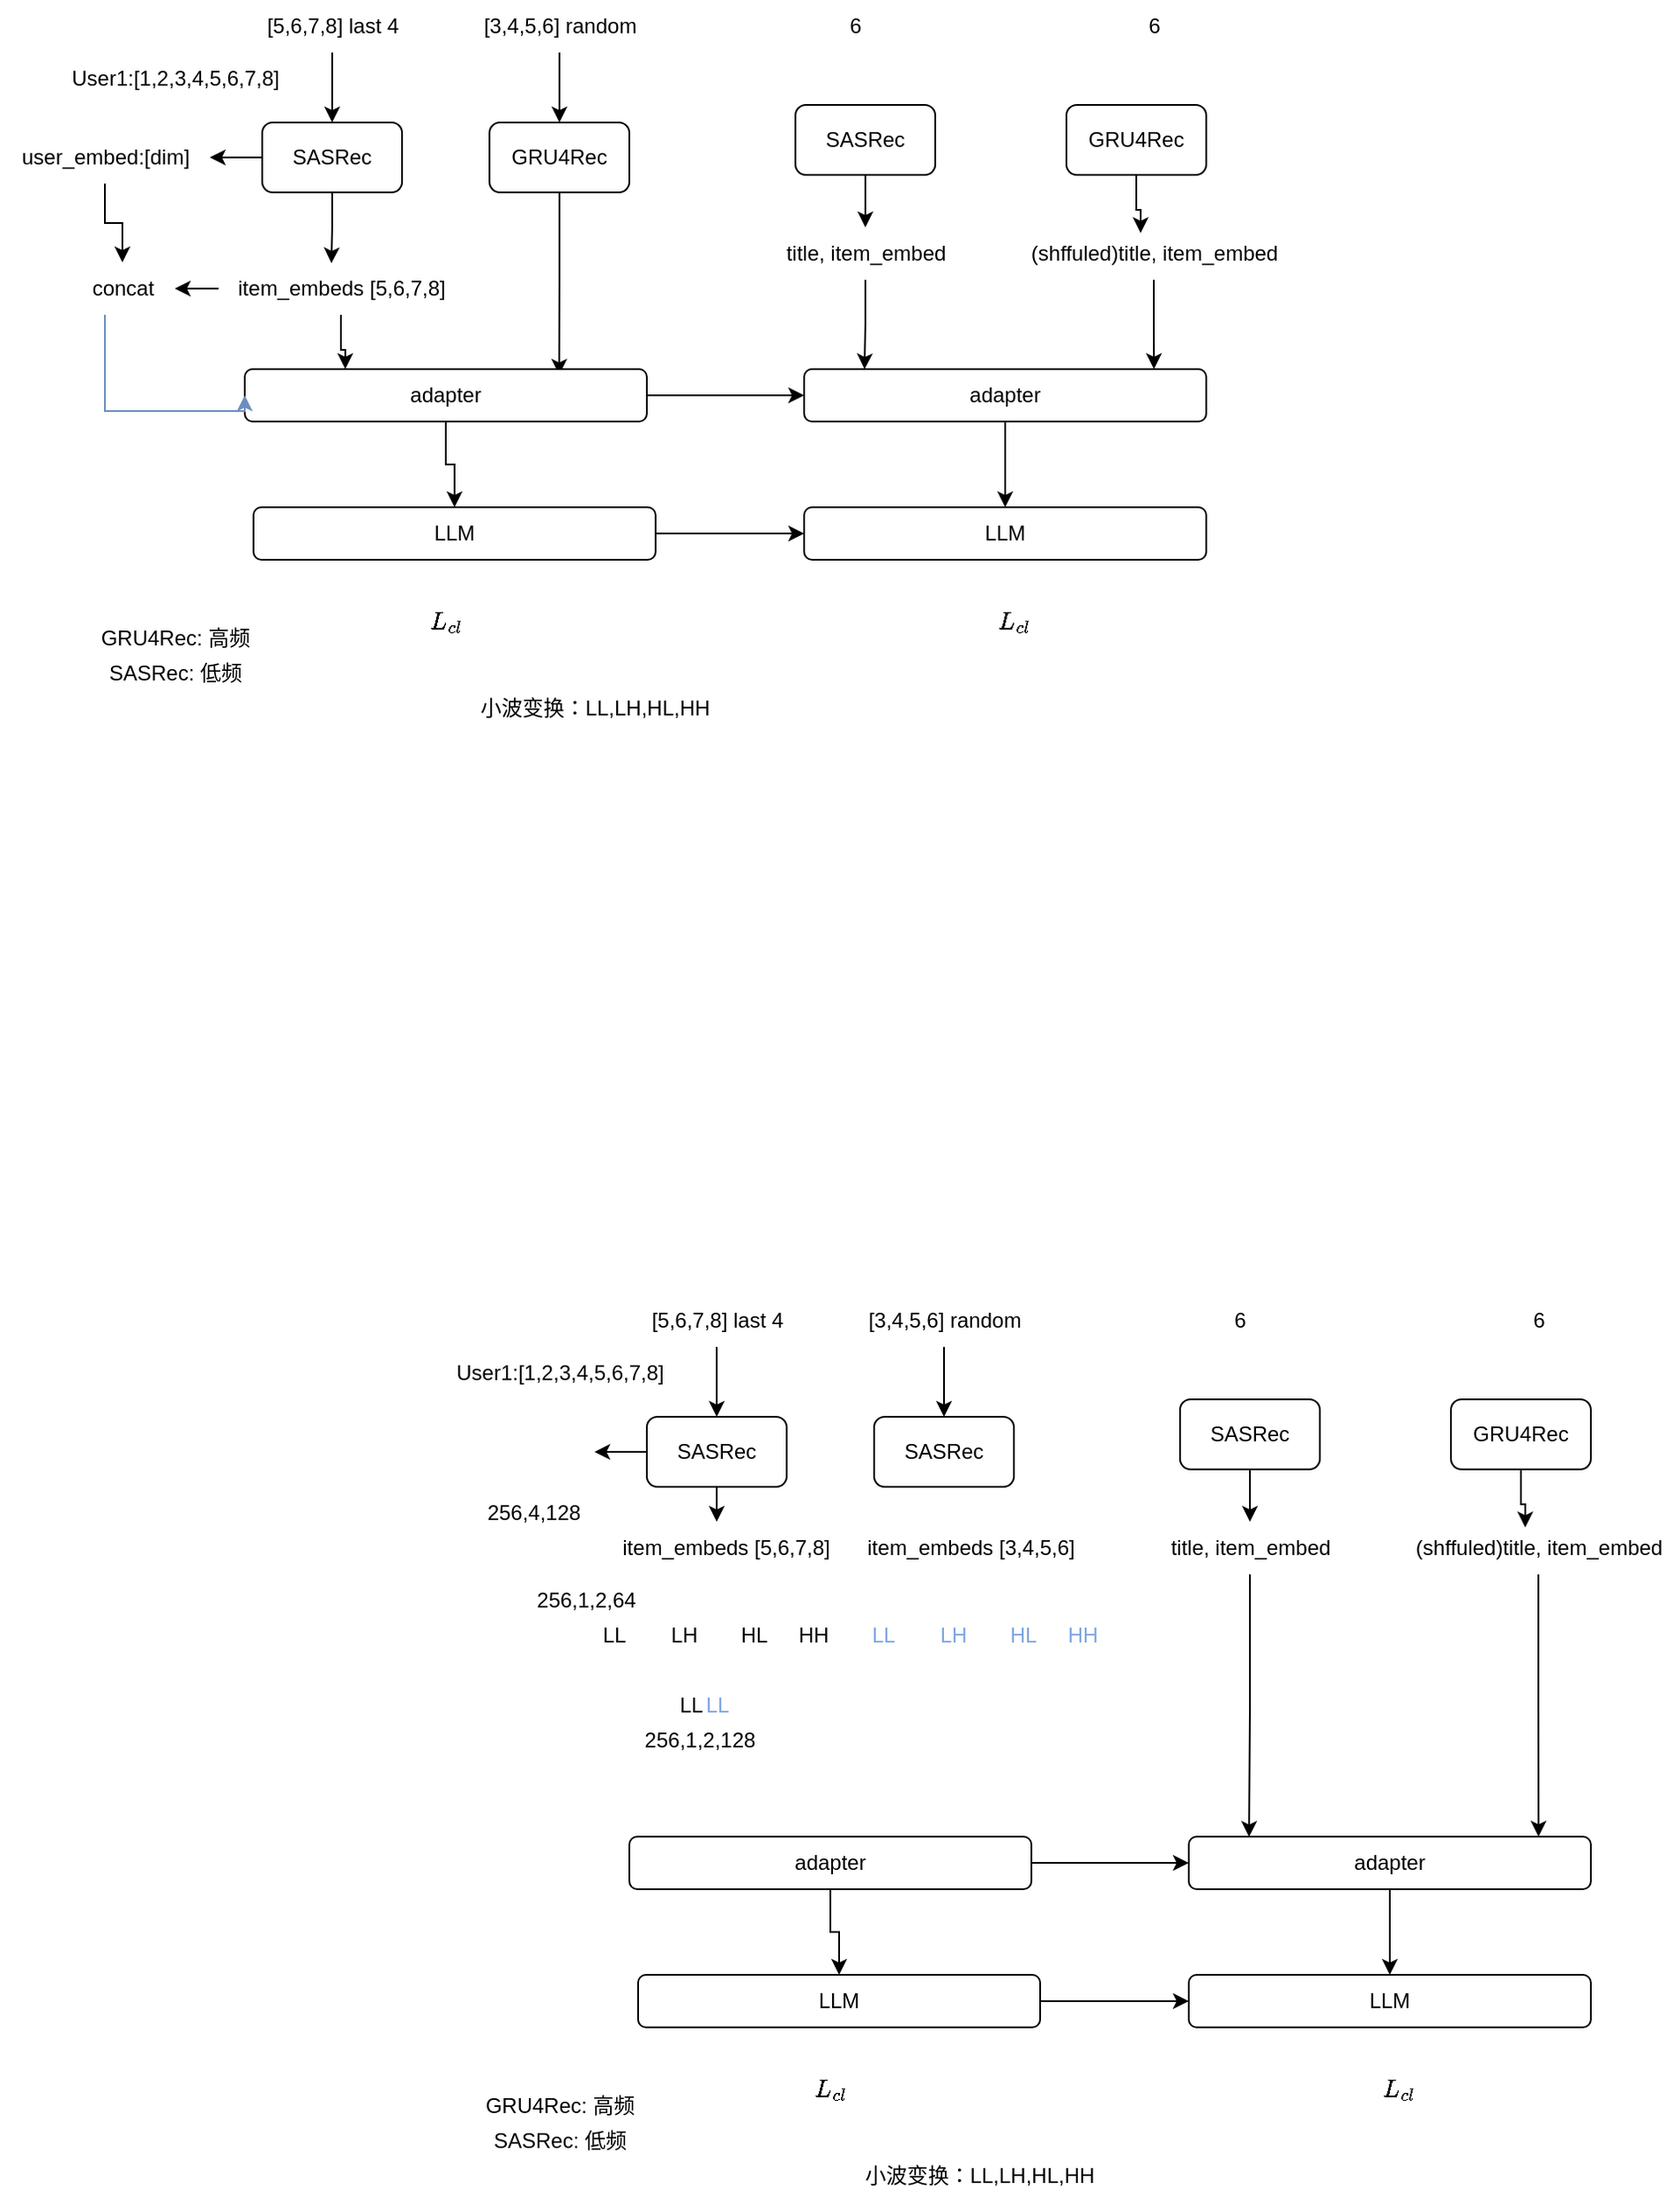 <mxfile version="28.2.1">
  <diagram name="第 1 页" id="93aCTpJLAL_9xejAEjMj">
    <mxGraphModel dx="1500" dy="463" grid="1" gridSize="10" guides="1" tooltips="1" connect="1" arrows="1" fold="1" page="1" pageScale="1" pageWidth="827" pageHeight="1169" math="1" shadow="0">
      <root>
        <mxCell id="0" />
        <mxCell id="1" parent="0" />
        <mxCell id="J960qSndon-mCkZW82JH-14" value="" style="edgeStyle=orthogonalEdgeStyle;rounded=0;orthogonalLoop=1;jettySize=auto;html=1;entryX=0.461;entryY=0.015;entryDx=0;entryDy=0;entryPerimeter=0;" edge="1" parent="1" source="J960qSndon-mCkZW82JH-1" target="J960qSndon-mCkZW82JH-20">
          <mxGeometry relative="1" as="geometry" />
        </mxCell>
        <mxCell id="J960qSndon-mCkZW82JH-19" style="edgeStyle=orthogonalEdgeStyle;rounded=0;orthogonalLoop=1;jettySize=auto;html=1;exitX=0;exitY=0.5;exitDx=0;exitDy=0;" edge="1" parent="1" source="J960qSndon-mCkZW82JH-1" target="J960qSndon-mCkZW82JH-18">
          <mxGeometry relative="1" as="geometry" />
        </mxCell>
        <mxCell id="J960qSndon-mCkZW82JH-1" value="SASRec" style="rounded=1;whiteSpace=wrap;html=1;" vertex="1" parent="1">
          <mxGeometry x="90" y="120" width="80" height="40" as="geometry" />
        </mxCell>
        <mxCell id="J960qSndon-mCkZW82JH-15" value="" style="edgeStyle=orthogonalEdgeStyle;rounded=0;orthogonalLoop=1;jettySize=auto;html=1;entryX=0.782;entryY=0.107;entryDx=0;entryDy=0;entryPerimeter=0;" edge="1" parent="1" source="J960qSndon-mCkZW82JH-2" target="J960qSndon-mCkZW82JH-13">
          <mxGeometry relative="1" as="geometry" />
        </mxCell>
        <mxCell id="J960qSndon-mCkZW82JH-2" value="GRU4Rec" style="rounded=1;whiteSpace=wrap;html=1;" vertex="1" parent="1">
          <mxGeometry x="220" y="120" width="80" height="40" as="geometry" />
        </mxCell>
        <mxCell id="J960qSndon-mCkZW82JH-6" value="User1:[1,2,3,4,5,6,7,8]" style="text;html=1;align=center;verticalAlign=middle;resizable=0;points=[];autosize=1;strokeColor=none;fillColor=none;" vertex="1" parent="1">
          <mxGeometry x="-30" y="80" width="140" height="30" as="geometry" />
        </mxCell>
        <mxCell id="J960qSndon-mCkZW82JH-11" value="" style="edgeStyle=orthogonalEdgeStyle;rounded=0;orthogonalLoop=1;jettySize=auto;html=1;" edge="1" parent="1" source="J960qSndon-mCkZW82JH-7" target="J960qSndon-mCkZW82JH-1">
          <mxGeometry relative="1" as="geometry" />
        </mxCell>
        <mxCell id="J960qSndon-mCkZW82JH-7" value="[5,6,7,8] last 4" style="text;html=1;align=center;verticalAlign=middle;resizable=0;points=[];autosize=1;strokeColor=none;fillColor=none;" vertex="1" parent="1">
          <mxGeometry x="80" y="50" width="100" height="30" as="geometry" />
        </mxCell>
        <mxCell id="J960qSndon-mCkZW82JH-12" value="" style="edgeStyle=orthogonalEdgeStyle;rounded=0;orthogonalLoop=1;jettySize=auto;html=1;" edge="1" parent="1" source="J960qSndon-mCkZW82JH-8" target="J960qSndon-mCkZW82JH-2">
          <mxGeometry relative="1" as="geometry" />
        </mxCell>
        <mxCell id="J960qSndon-mCkZW82JH-8" value="[3,4,5,6] random" style="text;html=1;align=center;verticalAlign=middle;resizable=0;points=[];autosize=1;strokeColor=none;fillColor=none;" vertex="1" parent="1">
          <mxGeometry x="205" y="50" width="110" height="30" as="geometry" />
        </mxCell>
        <mxCell id="J960qSndon-mCkZW82JH-35" value="" style="edgeStyle=orthogonalEdgeStyle;rounded=0;orthogonalLoop=1;jettySize=auto;html=1;" edge="1" parent="1" source="J960qSndon-mCkZW82JH-13" target="J960qSndon-mCkZW82JH-34">
          <mxGeometry relative="1" as="geometry" />
        </mxCell>
        <mxCell id="J960qSndon-mCkZW82JH-39" style="edgeStyle=orthogonalEdgeStyle;rounded=0;orthogonalLoop=1;jettySize=auto;html=1;exitX=1;exitY=0.5;exitDx=0;exitDy=0;entryX=0;entryY=0.5;entryDx=0;entryDy=0;" edge="1" parent="1" source="J960qSndon-mCkZW82JH-13" target="J960qSndon-mCkZW82JH-38">
          <mxGeometry relative="1" as="geometry" />
        </mxCell>
        <mxCell id="J960qSndon-mCkZW82JH-13" value="adapter" style="rounded=1;whiteSpace=wrap;html=1;" vertex="1" parent="1">
          <mxGeometry x="80" y="261" width="230" height="30" as="geometry" />
        </mxCell>
        <mxCell id="J960qSndon-mCkZW82JH-16" value="$$L_{cl}$$" style="text;html=1;align=center;verticalAlign=middle;resizable=0;points=[];autosize=1;strokeColor=none;fillColor=none;" vertex="1" parent="1">
          <mxGeometry x="155" y="390" width="80" height="30" as="geometry" />
        </mxCell>
        <mxCell id="J960qSndon-mCkZW82JH-23" value="" style="edgeStyle=orthogonalEdgeStyle;rounded=0;orthogonalLoop=1;jettySize=auto;html=1;" edge="1" parent="1" source="J960qSndon-mCkZW82JH-18" target="J960qSndon-mCkZW82JH-22">
          <mxGeometry relative="1" as="geometry" />
        </mxCell>
        <mxCell id="J960qSndon-mCkZW82JH-18" value="user_embed:[dim]" style="text;html=1;align=center;verticalAlign=middle;resizable=0;points=[];autosize=1;strokeColor=none;fillColor=none;" vertex="1" parent="1">
          <mxGeometry x="-60" y="125" width="120" height="30" as="geometry" />
        </mxCell>
        <mxCell id="J960qSndon-mCkZW82JH-21" value="" style="edgeStyle=orthogonalEdgeStyle;rounded=0;orthogonalLoop=1;jettySize=auto;html=1;entryX=0.25;entryY=0;entryDx=0;entryDy=0;" edge="1" parent="1" source="J960qSndon-mCkZW82JH-20" target="J960qSndon-mCkZW82JH-13">
          <mxGeometry relative="1" as="geometry" />
        </mxCell>
        <mxCell id="J960qSndon-mCkZW82JH-24" value="" style="edgeStyle=orthogonalEdgeStyle;rounded=0;orthogonalLoop=1;jettySize=auto;html=1;" edge="1" parent="1" source="J960qSndon-mCkZW82JH-20" target="J960qSndon-mCkZW82JH-22">
          <mxGeometry relative="1" as="geometry" />
        </mxCell>
        <mxCell id="J960qSndon-mCkZW82JH-20" value="item_embeds [5,6,7,8]" style="text;html=1;align=center;verticalAlign=middle;resizable=0;points=[];autosize=1;strokeColor=none;fillColor=none;" vertex="1" parent="1">
          <mxGeometry x="65" y="200" width="140" height="30" as="geometry" />
        </mxCell>
        <mxCell id="J960qSndon-mCkZW82JH-22" value="concat" style="text;html=1;align=center;verticalAlign=middle;resizable=0;points=[];autosize=1;strokeColor=none;fillColor=none;" vertex="1" parent="1">
          <mxGeometry x="-20" y="200" width="60" height="30" as="geometry" />
        </mxCell>
        <mxCell id="J960qSndon-mCkZW82JH-26" value="" style="edgeStyle=orthogonalEdgeStyle;rounded=0;orthogonalLoop=1;jettySize=auto;html=1;entryX=0;entryY=0.5;entryDx=0;entryDy=0;fillColor=#dae8fc;strokeColor=#6c8ebf;" edge="1" parent="1" source="J960qSndon-mCkZW82JH-22" target="J960qSndon-mCkZW82JH-13">
          <mxGeometry relative="1" as="geometry">
            <mxPoint x="20" y="290" as="sourcePoint" />
            <mxPoint x="30" y="335" as="targetPoint" />
            <Array as="points">
              <mxPoint y="285" />
            </Array>
          </mxGeometry>
        </mxCell>
        <mxCell id="J960qSndon-mCkZW82JH-37" style="edgeStyle=orthogonalEdgeStyle;rounded=0;orthogonalLoop=1;jettySize=auto;html=1;exitX=1;exitY=0.5;exitDx=0;exitDy=0;entryX=0;entryY=0.5;entryDx=0;entryDy=0;" edge="1" parent="1" source="J960qSndon-mCkZW82JH-34" target="J960qSndon-mCkZW82JH-36">
          <mxGeometry relative="1" as="geometry" />
        </mxCell>
        <mxCell id="J960qSndon-mCkZW82JH-34" value="LLM" style="rounded=1;whiteSpace=wrap;html=1;" vertex="1" parent="1">
          <mxGeometry x="85" y="340" width="230" height="30" as="geometry" />
        </mxCell>
        <mxCell id="J960qSndon-mCkZW82JH-36" value="LLM" style="rounded=1;whiteSpace=wrap;html=1;" vertex="1" parent="1">
          <mxGeometry x="400" y="340" width="230" height="30" as="geometry" />
        </mxCell>
        <mxCell id="J960qSndon-mCkZW82JH-53" value="" style="edgeStyle=orthogonalEdgeStyle;rounded=0;orthogonalLoop=1;jettySize=auto;html=1;" edge="1" parent="1" source="J960qSndon-mCkZW82JH-38" target="J960qSndon-mCkZW82JH-36">
          <mxGeometry relative="1" as="geometry" />
        </mxCell>
        <mxCell id="J960qSndon-mCkZW82JH-38" value="adapter" style="rounded=1;whiteSpace=wrap;html=1;" vertex="1" parent="1">
          <mxGeometry x="400" y="261" width="230" height="30" as="geometry" />
        </mxCell>
        <mxCell id="J960qSndon-mCkZW82JH-43" style="edgeStyle=orthogonalEdgeStyle;rounded=0;orthogonalLoop=1;jettySize=auto;html=1;exitX=0.5;exitY=1;exitDx=0;exitDy=0;" edge="1" parent="1" source="J960qSndon-mCkZW82JH-40" target="J960qSndon-mCkZW82JH-42">
          <mxGeometry relative="1" as="geometry" />
        </mxCell>
        <mxCell id="J960qSndon-mCkZW82JH-40" value="SASRec" style="rounded=1;whiteSpace=wrap;html=1;" vertex="1" parent="1">
          <mxGeometry x="395" y="110" width="80" height="40" as="geometry" />
        </mxCell>
        <mxCell id="J960qSndon-mCkZW82JH-41" value="GRU4Rec" style="rounded=1;whiteSpace=wrap;html=1;" vertex="1" parent="1">
          <mxGeometry x="550" y="110" width="80" height="40" as="geometry" />
        </mxCell>
        <mxCell id="J960qSndon-mCkZW82JH-51" value="" style="edgeStyle=orthogonalEdgeStyle;rounded=0;orthogonalLoop=1;jettySize=auto;html=1;entryX=0.15;entryY=0.003;entryDx=0;entryDy=0;entryPerimeter=0;" edge="1" parent="1" source="J960qSndon-mCkZW82JH-42" target="J960qSndon-mCkZW82JH-38">
          <mxGeometry relative="1" as="geometry" />
        </mxCell>
        <mxCell id="J960qSndon-mCkZW82JH-42" value="title, item_embed" style="text;html=1;align=center;verticalAlign=middle;resizable=0;points=[];autosize=1;strokeColor=none;fillColor=none;" vertex="1" parent="1">
          <mxGeometry x="380" y="180" width="110" height="30" as="geometry" />
        </mxCell>
        <mxCell id="J960qSndon-mCkZW82JH-52" value="" style="edgeStyle=orthogonalEdgeStyle;rounded=0;orthogonalLoop=1;jettySize=auto;html=1;entryX=0.87;entryY=0;entryDx=0;entryDy=0;entryPerimeter=0;" edge="1" parent="1" source="J960qSndon-mCkZW82JH-44" target="J960qSndon-mCkZW82JH-38">
          <mxGeometry relative="1" as="geometry" />
        </mxCell>
        <mxCell id="J960qSndon-mCkZW82JH-44" value="(shffuled)title, item_embed" style="text;html=1;align=center;verticalAlign=middle;resizable=0;points=[];autosize=1;strokeColor=none;fillColor=none;" vertex="1" parent="1">
          <mxGeometry x="520" y="180" width="160" height="30" as="geometry" />
        </mxCell>
        <mxCell id="J960qSndon-mCkZW82JH-45" style="edgeStyle=orthogonalEdgeStyle;rounded=0;orthogonalLoop=1;jettySize=auto;html=1;entryX=0.453;entryY=0.107;entryDx=0;entryDy=0;entryPerimeter=0;" edge="1" parent="1" source="J960qSndon-mCkZW82JH-41" target="J960qSndon-mCkZW82JH-44">
          <mxGeometry relative="1" as="geometry" />
        </mxCell>
        <mxCell id="J960qSndon-mCkZW82JH-47" value="6" style="text;html=1;align=center;verticalAlign=middle;resizable=0;points=[];autosize=1;strokeColor=none;fillColor=none;" vertex="1" parent="1">
          <mxGeometry x="414" y="50" width="30" height="30" as="geometry" />
        </mxCell>
        <mxCell id="J960qSndon-mCkZW82JH-48" value="6" style="text;html=1;align=center;verticalAlign=middle;resizable=0;points=[];autosize=1;strokeColor=none;fillColor=none;" vertex="1" parent="1">
          <mxGeometry x="585" y="50" width="30" height="30" as="geometry" />
        </mxCell>
        <mxCell id="J960qSndon-mCkZW82JH-54" value="$$L_{cl}$$" style="text;html=1;align=center;verticalAlign=middle;resizable=0;points=[];autosize=1;strokeColor=none;fillColor=none;" vertex="1" parent="1">
          <mxGeometry x="480" y="390" width="80" height="30" as="geometry" />
        </mxCell>
        <mxCell id="J960qSndon-mCkZW82JH-56" value="GRU4Rec: 高频" style="text;html=1;align=center;verticalAlign=middle;resizable=0;points=[];autosize=1;strokeColor=none;fillColor=none;" vertex="1" parent="1">
          <mxGeometry x="-15" y="400" width="110" height="30" as="geometry" />
        </mxCell>
        <mxCell id="J960qSndon-mCkZW82JH-57" value="SASRec: 低频" style="text;html=1;align=center;verticalAlign=middle;resizable=0;points=[];autosize=1;strokeColor=none;fillColor=none;" vertex="1" parent="1">
          <mxGeometry x="-10" y="420" width="100" height="30" as="geometry" />
        </mxCell>
        <mxCell id="J960qSndon-mCkZW82JH-60" value="小波变换：LL,LH,HL,HH" style="text;html=1;align=center;verticalAlign=middle;resizable=0;points=[];autosize=1;strokeColor=none;fillColor=none;" vertex="1" parent="1">
          <mxGeometry x="205" y="440" width="150" height="30" as="geometry" />
        </mxCell>
        <mxCell id="J960qSndon-mCkZW82JH-61" value="" style="edgeStyle=orthogonalEdgeStyle;rounded=0;orthogonalLoop=1;jettySize=auto;html=1;entryX=0.461;entryY=0.015;entryDx=0;entryDy=0;entryPerimeter=0;" edge="1" parent="1" source="J960qSndon-mCkZW82JH-63" target="J960qSndon-mCkZW82JH-79">
          <mxGeometry relative="1" as="geometry" />
        </mxCell>
        <mxCell id="J960qSndon-mCkZW82JH-62" style="edgeStyle=orthogonalEdgeStyle;rounded=0;orthogonalLoop=1;jettySize=auto;html=1;exitX=0;exitY=0.5;exitDx=0;exitDy=0;" edge="1" parent="1" source="J960qSndon-mCkZW82JH-63">
          <mxGeometry relative="1" as="geometry">
            <mxPoint x="280" y="880.034" as="targetPoint" />
          </mxGeometry>
        </mxCell>
        <mxCell id="J960qSndon-mCkZW82JH-63" value="SASRec" style="rounded=1;whiteSpace=wrap;html=1;" vertex="1" parent="1">
          <mxGeometry x="310" y="860" width="80" height="40" as="geometry" />
        </mxCell>
        <mxCell id="J960qSndon-mCkZW82JH-65" value="SASRec" style="rounded=1;whiteSpace=wrap;html=1;" vertex="1" parent="1">
          <mxGeometry x="440" y="860" width="80" height="40" as="geometry" />
        </mxCell>
        <mxCell id="J960qSndon-mCkZW82JH-66" value="User1:[1,2,3,4,5,6,7,8]" style="text;html=1;align=center;verticalAlign=middle;resizable=0;points=[];autosize=1;strokeColor=none;fillColor=none;" vertex="1" parent="1">
          <mxGeometry x="190" y="820" width="140" height="30" as="geometry" />
        </mxCell>
        <mxCell id="J960qSndon-mCkZW82JH-67" value="" style="edgeStyle=orthogonalEdgeStyle;rounded=0;orthogonalLoop=1;jettySize=auto;html=1;" edge="1" parent="1" source="J960qSndon-mCkZW82JH-68" target="J960qSndon-mCkZW82JH-63">
          <mxGeometry relative="1" as="geometry" />
        </mxCell>
        <mxCell id="J960qSndon-mCkZW82JH-68" value="[5,6,7,8] last 4" style="text;html=1;align=center;verticalAlign=middle;resizable=0;points=[];autosize=1;strokeColor=none;fillColor=none;" vertex="1" parent="1">
          <mxGeometry x="300" y="790" width="100" height="30" as="geometry" />
        </mxCell>
        <mxCell id="J960qSndon-mCkZW82JH-69" value="" style="edgeStyle=orthogonalEdgeStyle;rounded=0;orthogonalLoop=1;jettySize=auto;html=1;" edge="1" parent="1" source="J960qSndon-mCkZW82JH-70" target="J960qSndon-mCkZW82JH-65">
          <mxGeometry relative="1" as="geometry" />
        </mxCell>
        <mxCell id="J960qSndon-mCkZW82JH-70" value="[3,4,5,6] random" style="text;html=1;align=center;verticalAlign=middle;resizable=0;points=[];autosize=1;strokeColor=none;fillColor=none;" vertex="1" parent="1">
          <mxGeometry x="425" y="790" width="110" height="30" as="geometry" />
        </mxCell>
        <mxCell id="J960qSndon-mCkZW82JH-71" value="" style="edgeStyle=orthogonalEdgeStyle;rounded=0;orthogonalLoop=1;jettySize=auto;html=1;" edge="1" parent="1" source="J960qSndon-mCkZW82JH-73" target="J960qSndon-mCkZW82JH-83">
          <mxGeometry relative="1" as="geometry" />
        </mxCell>
        <mxCell id="J960qSndon-mCkZW82JH-72" style="edgeStyle=orthogonalEdgeStyle;rounded=0;orthogonalLoop=1;jettySize=auto;html=1;exitX=1;exitY=0.5;exitDx=0;exitDy=0;entryX=0;entryY=0.5;entryDx=0;entryDy=0;" edge="1" parent="1" source="J960qSndon-mCkZW82JH-73" target="J960qSndon-mCkZW82JH-86">
          <mxGeometry relative="1" as="geometry" />
        </mxCell>
        <mxCell id="J960qSndon-mCkZW82JH-73" value="adapter" style="rounded=1;whiteSpace=wrap;html=1;" vertex="1" parent="1">
          <mxGeometry x="300" y="1100" width="230" height="30" as="geometry" />
        </mxCell>
        <mxCell id="J960qSndon-mCkZW82JH-74" value="$$L_{cl}$$" style="text;html=1;align=center;verticalAlign=middle;resizable=0;points=[];autosize=1;strokeColor=none;fillColor=none;" vertex="1" parent="1">
          <mxGeometry x="375" y="1229" width="80" height="30" as="geometry" />
        </mxCell>
        <mxCell id="J960qSndon-mCkZW82JH-79" value="item_embeds [5,6,7,8]" style="text;html=1;align=center;verticalAlign=middle;resizable=0;points=[];autosize=1;strokeColor=none;fillColor=none;" vertex="1" parent="1">
          <mxGeometry x="285" y="920" width="140" height="30" as="geometry" />
        </mxCell>
        <mxCell id="J960qSndon-mCkZW82JH-82" style="edgeStyle=orthogonalEdgeStyle;rounded=0;orthogonalLoop=1;jettySize=auto;html=1;exitX=1;exitY=0.5;exitDx=0;exitDy=0;entryX=0;entryY=0.5;entryDx=0;entryDy=0;" edge="1" parent="1" source="J960qSndon-mCkZW82JH-83" target="J960qSndon-mCkZW82JH-84">
          <mxGeometry relative="1" as="geometry" />
        </mxCell>
        <mxCell id="J960qSndon-mCkZW82JH-83" value="LLM" style="rounded=1;whiteSpace=wrap;html=1;" vertex="1" parent="1">
          <mxGeometry x="305" y="1179" width="230" height="30" as="geometry" />
        </mxCell>
        <mxCell id="J960qSndon-mCkZW82JH-84" value="LLM" style="rounded=1;whiteSpace=wrap;html=1;" vertex="1" parent="1">
          <mxGeometry x="620" y="1179" width="230" height="30" as="geometry" />
        </mxCell>
        <mxCell id="J960qSndon-mCkZW82JH-85" value="" style="edgeStyle=orthogonalEdgeStyle;rounded=0;orthogonalLoop=1;jettySize=auto;html=1;" edge="1" parent="1" source="J960qSndon-mCkZW82JH-86" target="J960qSndon-mCkZW82JH-84">
          <mxGeometry relative="1" as="geometry" />
        </mxCell>
        <mxCell id="J960qSndon-mCkZW82JH-86" value="adapter" style="rounded=1;whiteSpace=wrap;html=1;" vertex="1" parent="1">
          <mxGeometry x="620" y="1100" width="230" height="30" as="geometry" />
        </mxCell>
        <mxCell id="J960qSndon-mCkZW82JH-87" style="edgeStyle=orthogonalEdgeStyle;rounded=0;orthogonalLoop=1;jettySize=auto;html=1;exitX=0.5;exitY=1;exitDx=0;exitDy=0;" edge="1" parent="1" source="J960qSndon-mCkZW82JH-88" target="J960qSndon-mCkZW82JH-91">
          <mxGeometry relative="1" as="geometry" />
        </mxCell>
        <mxCell id="J960qSndon-mCkZW82JH-88" value="SASRec" style="rounded=1;whiteSpace=wrap;html=1;" vertex="1" parent="1">
          <mxGeometry x="615" y="850" width="80" height="40" as="geometry" />
        </mxCell>
        <mxCell id="J960qSndon-mCkZW82JH-89" value="GRU4Rec" style="rounded=1;whiteSpace=wrap;html=1;" vertex="1" parent="1">
          <mxGeometry x="770" y="850" width="80" height="40" as="geometry" />
        </mxCell>
        <mxCell id="J960qSndon-mCkZW82JH-90" value="" style="edgeStyle=orthogonalEdgeStyle;rounded=0;orthogonalLoop=1;jettySize=auto;html=1;entryX=0.15;entryY=0.003;entryDx=0;entryDy=0;entryPerimeter=0;" edge="1" parent="1" source="J960qSndon-mCkZW82JH-91" target="J960qSndon-mCkZW82JH-86">
          <mxGeometry relative="1" as="geometry" />
        </mxCell>
        <mxCell id="J960qSndon-mCkZW82JH-91" value="title, item_embed" style="text;html=1;align=center;verticalAlign=middle;resizable=0;points=[];autosize=1;strokeColor=none;fillColor=none;" vertex="1" parent="1">
          <mxGeometry x="600" y="920" width="110" height="30" as="geometry" />
        </mxCell>
        <mxCell id="J960qSndon-mCkZW82JH-92" value="" style="edgeStyle=orthogonalEdgeStyle;rounded=0;orthogonalLoop=1;jettySize=auto;html=1;entryX=0.87;entryY=0;entryDx=0;entryDy=0;entryPerimeter=0;" edge="1" parent="1" source="J960qSndon-mCkZW82JH-93" target="J960qSndon-mCkZW82JH-86">
          <mxGeometry relative="1" as="geometry" />
        </mxCell>
        <mxCell id="J960qSndon-mCkZW82JH-93" value="(shffuled)title, item_embed" style="text;html=1;align=center;verticalAlign=middle;resizable=0;points=[];autosize=1;strokeColor=none;fillColor=none;" vertex="1" parent="1">
          <mxGeometry x="740" y="920" width="160" height="30" as="geometry" />
        </mxCell>
        <mxCell id="J960qSndon-mCkZW82JH-94" style="edgeStyle=orthogonalEdgeStyle;rounded=0;orthogonalLoop=1;jettySize=auto;html=1;entryX=0.453;entryY=0.107;entryDx=0;entryDy=0;entryPerimeter=0;" edge="1" parent="1" source="J960qSndon-mCkZW82JH-89" target="J960qSndon-mCkZW82JH-93">
          <mxGeometry relative="1" as="geometry" />
        </mxCell>
        <mxCell id="J960qSndon-mCkZW82JH-95" value="6" style="text;html=1;align=center;verticalAlign=middle;resizable=0;points=[];autosize=1;strokeColor=none;fillColor=none;" vertex="1" parent="1">
          <mxGeometry x="634" y="790" width="30" height="30" as="geometry" />
        </mxCell>
        <mxCell id="J960qSndon-mCkZW82JH-96" value="6" style="text;html=1;align=center;verticalAlign=middle;resizable=0;points=[];autosize=1;strokeColor=none;fillColor=none;" vertex="1" parent="1">
          <mxGeometry x="805" y="790" width="30" height="30" as="geometry" />
        </mxCell>
        <mxCell id="J960qSndon-mCkZW82JH-97" value="$$L_{cl}$$" style="text;html=1;align=center;verticalAlign=middle;resizable=0;points=[];autosize=1;strokeColor=none;fillColor=none;" vertex="1" parent="1">
          <mxGeometry x="700" y="1229" width="80" height="30" as="geometry" />
        </mxCell>
        <mxCell id="J960qSndon-mCkZW82JH-98" value="GRU4Rec: 高频" style="text;html=1;align=center;verticalAlign=middle;resizable=0;points=[];autosize=1;strokeColor=none;fillColor=none;" vertex="1" parent="1">
          <mxGeometry x="205" y="1239" width="110" height="30" as="geometry" />
        </mxCell>
        <mxCell id="J960qSndon-mCkZW82JH-99" value="SASRec: 低频" style="text;html=1;align=center;verticalAlign=middle;resizable=0;points=[];autosize=1;strokeColor=none;fillColor=none;" vertex="1" parent="1">
          <mxGeometry x="210" y="1259" width="100" height="30" as="geometry" />
        </mxCell>
        <mxCell id="J960qSndon-mCkZW82JH-100" value="小波变换：LL,LH,HL,HH" style="text;html=1;align=center;verticalAlign=middle;resizable=0;points=[];autosize=1;strokeColor=none;fillColor=none;" vertex="1" parent="1">
          <mxGeometry x="425" y="1279" width="150" height="30" as="geometry" />
        </mxCell>
        <mxCell id="J960qSndon-mCkZW82JH-102" value="LL" style="text;html=1;align=center;verticalAlign=middle;resizable=0;points=[];autosize=1;strokeColor=none;fillColor=none;" vertex="1" parent="1">
          <mxGeometry x="271" y="970" width="40" height="30" as="geometry" />
        </mxCell>
        <mxCell id="J960qSndon-mCkZW82JH-104" value="LH" style="text;html=1;align=center;verticalAlign=middle;resizable=0;points=[];autosize=1;strokeColor=none;fillColor=none;" vertex="1" parent="1">
          <mxGeometry x="311" y="970" width="40" height="30" as="geometry" />
        </mxCell>
        <mxCell id="J960qSndon-mCkZW82JH-105" value="HL" style="text;html=1;align=center;verticalAlign=middle;resizable=0;points=[];autosize=1;strokeColor=none;fillColor=none;" vertex="1" parent="1">
          <mxGeometry x="351" y="970" width="40" height="30" as="geometry" />
        </mxCell>
        <mxCell id="J960qSndon-mCkZW82JH-106" value="HH" style="text;html=1;align=center;verticalAlign=middle;resizable=0;points=[];autosize=1;strokeColor=none;fillColor=none;" vertex="1" parent="1">
          <mxGeometry x="385" y="970" width="40" height="30" as="geometry" />
        </mxCell>
        <mxCell id="J960qSndon-mCkZW82JH-107" value="item_embeds [3,4,5,6]" style="text;html=1;align=center;verticalAlign=middle;resizable=0;points=[];autosize=1;strokeColor=none;fillColor=none;" vertex="1" parent="1">
          <mxGeometry x="425" y="920" width="140" height="30" as="geometry" />
        </mxCell>
        <mxCell id="J960qSndon-mCkZW82JH-108" value="LL" style="text;html=1;align=center;verticalAlign=middle;resizable=0;points=[];autosize=1;strokeColor=none;fillColor=none;fontColor=#7EA6E0;" vertex="1" parent="1">
          <mxGeometry x="425" y="970" width="40" height="30" as="geometry" />
        </mxCell>
        <mxCell id="J960qSndon-mCkZW82JH-109" value="LH" style="text;html=1;align=center;verticalAlign=middle;resizable=0;points=[];autosize=1;strokeColor=none;fillColor=none;fontColor=#7EA6E0;" vertex="1" parent="1">
          <mxGeometry x="465" y="970" width="40" height="30" as="geometry" />
        </mxCell>
        <mxCell id="J960qSndon-mCkZW82JH-110" value="HL" style="text;html=1;align=center;verticalAlign=middle;resizable=0;points=[];autosize=1;strokeColor=none;fillColor=none;fontColor=#7EA6E0;" vertex="1" parent="1">
          <mxGeometry x="505" y="970" width="40" height="30" as="geometry" />
        </mxCell>
        <mxCell id="J960qSndon-mCkZW82JH-111" value="HH" style="text;html=1;align=center;verticalAlign=middle;resizable=0;points=[];autosize=1;strokeColor=none;fillColor=none;fontColor=#7EA6E0;" vertex="1" parent="1">
          <mxGeometry x="539" y="970" width="40" height="30" as="geometry" />
        </mxCell>
        <mxCell id="J960qSndon-mCkZW82JH-112" value="LL" style="text;html=1;align=center;verticalAlign=middle;resizable=0;points=[];autosize=1;strokeColor=none;fillColor=none;" vertex="1" parent="1">
          <mxGeometry x="315" y="1010" width="40" height="30" as="geometry" />
        </mxCell>
        <mxCell id="J960qSndon-mCkZW82JH-113" value="LL" style="text;html=1;align=center;verticalAlign=middle;resizable=0;points=[];autosize=1;strokeColor=none;fillColor=none;fontColor=#7EA6E0;" vertex="1" parent="1">
          <mxGeometry x="330" y="1010" width="40" height="30" as="geometry" />
        </mxCell>
        <mxCell id="J960qSndon-mCkZW82JH-114" value="256,4,128" style="text;html=1;align=center;verticalAlign=middle;resizable=0;points=[];autosize=1;strokeColor=none;fillColor=none;" vertex="1" parent="1">
          <mxGeometry x="205" y="900" width="80" height="30" as="geometry" />
        </mxCell>
        <mxCell id="J960qSndon-mCkZW82JH-115" value="256,1,2,64" style="text;html=1;align=center;verticalAlign=middle;resizable=0;points=[];autosize=1;strokeColor=none;fillColor=none;" vertex="1" parent="1">
          <mxGeometry x="235" y="950" width="80" height="30" as="geometry" />
        </mxCell>
        <mxCell id="J960qSndon-mCkZW82JH-117" value="256,1,2,128" style="text;html=1;align=center;verticalAlign=middle;resizable=0;points=[];autosize=1;strokeColor=none;fillColor=none;" vertex="1" parent="1">
          <mxGeometry x="295" y="1030" width="90" height="30" as="geometry" />
        </mxCell>
      </root>
    </mxGraphModel>
  </diagram>
</mxfile>
